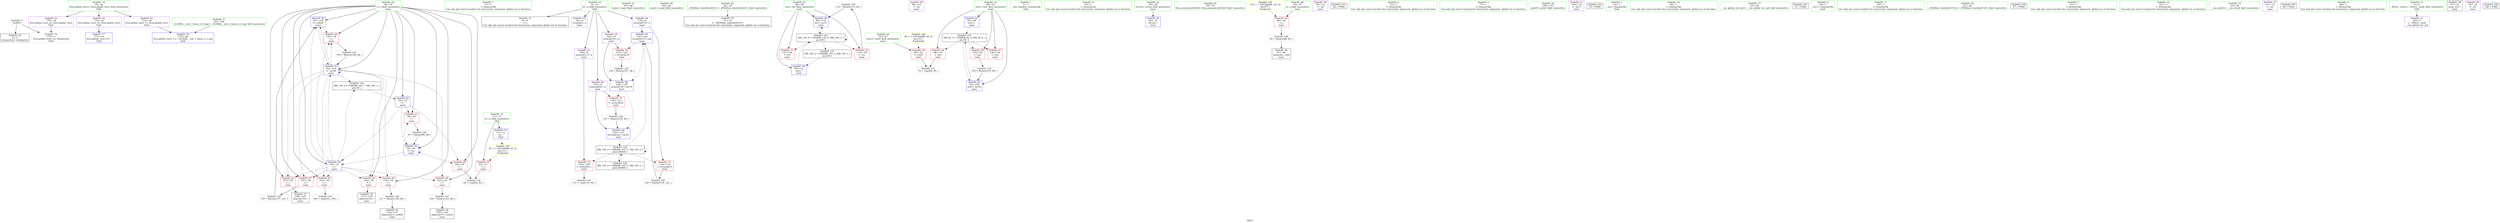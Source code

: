 digraph "SVFG" {
	label="SVFG";

	Node0x55c9289801b0 [shape=record,color=grey,label="{NodeID: 0\nNullPtr}"];
	Node0x55c9289801b0 -> Node0x55c928981590[style=solid];
	Node0x55c9289801b0 -> Node0x55c928984d90[style=solid];
	Node0x55c9289856b0 [shape=record,color=blue,label="{NodeID: 90\n54\<--138\ni\<--sub24\nmain\n}"];
	Node0x55c9289856b0 -> Node0x55c928984410[style=dashed];
	Node0x55c9289856b0 -> Node0x55c928985780[style=dashed];
	Node0x55c92896d2b0 [shape=record,color=green,label="{NodeID: 7\n75\<--1\n\<--dummyObj\nCan only get source location for instruction, argument, global var or function.}"];
	Node0x55c928980650 [shape=record,color=green,label="{NodeID: 14\n8\<--10\na\<--a_field_insensitive\nGlob }"];
	Node0x55c928980650 -> Node0x55c928981690[style=solid];
	Node0x55c928980650 -> Node0x55c928981e40[style=solid];
	Node0x55c928980650 -> Node0x55c928981f10[style=solid];
	Node0x55c928980650 -> Node0x55c928981fe0[style=solid];
	Node0x55c928980650 -> Node0x55c9289820b0[style=solid];
	Node0x55c928980650 -> Node0x55c928982180[style=solid];
	Node0x55c928980bb0 [shape=record,color=green,label="{NodeID: 21\n45\<--46\nmain\<--main_field_insensitive\n}"];
	Node0x55c928981190 [shape=record,color=green,label="{NodeID: 28\n63\<--64\nscanf\<--scanf_field_insensitive\n}"];
	Node0x55c928981860 [shape=record,color=black,label="{NodeID: 35\n31\<--32\n\<--_ZNSt8ios_base4InitD1Ev\nCan only get source location for instruction, argument, global var or function.}"];
	Node0x55c928987db0 [shape=record,color=grey,label="{NodeID: 125\n114 = Binary(113, 66, )\n}"];
	Node0x55c928987db0 -> Node0x55c928985370[style=solid];
	Node0x55c928981e40 [shape=record,color=purple,label="{NodeID: 42\n92\<--8\narrayidx\<--a\nmain\n}"];
	Node0x55c928988830 [shape=record,color=grey,label="{NodeID: 132\n84 = cmp(82, 83, )\n}"];
	Node0x55c928983410 [shape=record,color=purple,label="{NodeID: 49\n86\<--14\n\<--.str\nmain\n}"];
	Node0x55c928983a50 [shape=record,color=red,label="{NodeID: 56\n68\<--50\n\<--test\nmain\n}"];
	Node0x55c928983a50 -> Node0x55c9289886b0[style=solid];
	Node0x55c928984000 [shape=record,color=red,label="{NodeID: 63\n107\<--54\n\<--i\nmain\n}"];
	Node0x55c928984000 -> Node0x55c928981a30[style=solid];
	Node0x55c9289845b0 [shape=record,color=red,label="{NodeID: 70\n113\<--58\n\<--res\nmain\n}"];
	Node0x55c9289845b0 -> Node0x55c928987db0[style=solid];
	Node0x55c928984b90 [shape=record,color=blue,label="{NodeID: 77\n173\<--19\nllvm.global_ctors_0\<--\nGlob }"];
	Node0x55c9289851d0 [shape=record,color=blue,label="{NodeID: 84\n58\<--12\nres\<--\nmain\n}"];
	Node0x55c9289851d0 -> Node0x55c92898fe20[style=dashed];
	Node0x55c92896c630 [shape=record,color=green,label="{NodeID: 1\n7\<--1\n__dso_handle\<--dummyObj\nGlob }"];
	Node0x55c928985780 [shape=record,color=blue,label="{NodeID: 91\n54\<--143\ni\<--inc26\nmain\n}"];
	Node0x55c928985780 -> Node0x55c928983f30[style=dashed];
	Node0x55c928985780 -> Node0x55c928984000[style=dashed];
	Node0x55c928985780 -> Node0x55c9289840d0[style=dashed];
	Node0x55c928985780 -> Node0x55c9289841a0[style=dashed];
	Node0x55c928985780 -> Node0x55c928984270[style=dashed];
	Node0x55c928985780 -> Node0x55c928984340[style=dashed];
	Node0x55c928985780 -> Node0x55c928984410[style=dashed];
	Node0x55c928985780 -> Node0x55c9289856b0[style=dashed];
	Node0x55c928985780 -> Node0x55c928985780[style=dashed];
	Node0x55c928985780 -> Node0x55c92898db20[style=dashed];
	Node0x55c92897fc10 [shape=record,color=green,label="{NodeID: 8\n76\<--1\n\<--dummyObj\nCan only get source location for instruction, argument, global var or function.}"];
	Node0x55c9289806e0 [shape=record,color=green,label="{NodeID: 15\n11\<--13\nn\<--n_field_insensitive\nGlob }"];
	Node0x55c9289806e0 -> Node0x55c928983980[style=solid];
	Node0x55c9289806e0 -> Node0x55c928984a90[style=solid];
	Node0x55c928980cb0 [shape=record,color=green,label="{NodeID: 22\n48\<--49\nretval\<--retval_field_insensitive\nmain\n}"];
	Node0x55c928980cb0 -> Node0x55c928984e90[style=solid];
	Node0x55c928981290 [shape=record,color=green,label="{NodeID: 29\n78\<--79\nllvm.memset.p0i8.i64\<--llvm.memset.p0i8.i64_field_insensitive\n}"];
	Node0x55c9289874b0 [shape=record,color=grey,label="{NodeID: 119\n154 = Binary(153, 66, )\n}"];
	Node0x55c9289874b0 -> Node0x55c928985850[style=solid];
	Node0x55c928981960 [shape=record,color=black,label="{NodeID: 36\n91\<--89\nidxprom\<--add\nmain\n}"];
	Node0x55c928987f30 [shape=record,color=grey,label="{NodeID: 126\n131 = Binary(130, 66, )\n}"];
	Node0x55c928987f30 -> Node0x55c928981ca0[style=solid];
	Node0x55c928981f10 [shape=record,color=purple,label="{NodeID: 43\n109\<--8\narrayidx11\<--a\nmain\n}"];
	Node0x55c928981f10 -> Node0x55c928984750[style=solid];
	Node0x55c928982b70 [shape=record,color=grey,label="{NodeID: 133\n104 = cmp(103, 105, )\n}"];
	Node0x55c9289834e0 [shape=record,color=purple,label="{NodeID: 50\n93\<--14\n\<--.str\nmain\n}"];
	Node0x55c928983b20 [shape=record,color=red,label="{NodeID: 57\n146\<--50\n\<--test\nmain\n}"];
	Node0x55c9289840d0 [shape=record,color=red,label="{NodeID: 64\n116\<--54\n\<--i\nmain\n}"];
	Node0x55c9289840d0 -> Node0x55c928981b00[style=solid];
	Node0x55c928984680 [shape=record,color=red,label="{NodeID: 71\n147\<--58\n\<--res\nmain\n}"];
	Node0x55c928998490 [shape=record,color=black,label="{NodeID: 161\n62 = PHI()\n}"];
	Node0x55c928984c90 [shape=record,color=blue,label="{NodeID: 78\n174\<--20\nllvm.global_ctors_1\<--_GLOBAL__sub_I_Gassa_2_0.cpp\nGlob }"];
	Node0x55c9289852a0 [shape=record,color=blue,label="{NodeID: 85\n54\<--12\ni\<--\nmain\n}"];
	Node0x55c9289852a0 -> Node0x55c928983f30[style=dashed];
	Node0x55c9289852a0 -> Node0x55c928984000[style=dashed];
	Node0x55c9289852a0 -> Node0x55c9289840d0[style=dashed];
	Node0x55c9289852a0 -> Node0x55c9289841a0[style=dashed];
	Node0x55c9289852a0 -> Node0x55c928984270[style=dashed];
	Node0x55c9289852a0 -> Node0x55c928984340[style=dashed];
	Node0x55c9289852a0 -> Node0x55c928984410[style=dashed];
	Node0x55c9289852a0 -> Node0x55c9289856b0[style=dashed];
	Node0x55c9289852a0 -> Node0x55c928985780[style=dashed];
	Node0x55c9289852a0 -> Node0x55c92898db20[style=dashed];
	Node0x55c92896ae20 [shape=record,color=green,label="{NodeID: 2\n12\<--1\n\<--dummyObj\nCan only get source location for instruction, argument, global var or function.}"];
	Node0x55c928985850 [shape=record,color=blue,label="{NodeID: 92\n50\<--154\ntest\<--inc30\nmain\n}"];
	Node0x55c928985850 -> Node0x55c92898d620[style=dashed];
	Node0x55c92897fca0 [shape=record,color=green,label="{NodeID: 9\n77\<--1\n\<--dummyObj\nCan only get source location for instruction, argument, global var or function.}"];
	Node0x55c928980770 [shape=record,color=green,label="{NodeID: 16\n18\<--22\nllvm.global_ctors\<--llvm.global_ctors_field_insensitive\nGlob }"];
	Node0x55c928980770 -> Node0x55c928983680[style=solid];
	Node0x55c928980770 -> Node0x55c928983780[style=solid];
	Node0x55c928980770 -> Node0x55c928983880[style=solid];
	Node0x55c928980d80 [shape=record,color=green,label="{NodeID: 23\n50\<--51\ntest\<--test_field_insensitive\nmain\n}"];
	Node0x55c928980d80 -> Node0x55c928983a50[style=solid];
	Node0x55c928980d80 -> Node0x55c928983b20[style=solid];
	Node0x55c928980d80 -> Node0x55c928983bf0[style=solid];
	Node0x55c928980d80 -> Node0x55c928984f60[style=solid];
	Node0x55c928980d80 -> Node0x55c928985850[style=solid];
	Node0x55c928981390 [shape=record,color=green,label="{NodeID: 30\n150\<--151\nprintf\<--printf_field_insensitive\n}"];
	Node0x55c928987630 [shape=record,color=grey,label="{NodeID: 120\n120 = Binary(119, 121, )\n}"];
	Node0x55c928987630 -> Node0x55c928985440[style=solid];
	Node0x55c928981a30 [shape=record,color=black,label="{NodeID: 37\n108\<--107\nidxprom10\<--\nmain\n}"];
	Node0x55c9289880b0 [shape=record,color=grey,label="{NodeID: 127\n128 = Binary(127, 66, )\n}"];
	Node0x55c9289880b0 -> Node0x55c928985510[style=solid];
	Node0x55c928981fe0 [shape=record,color=purple,label="{NodeID: 44\n118\<--8\narrayidx15\<--a\nmain\n}"];
	Node0x55c928981fe0 -> Node0x55c928984820[style=solid];
	Node0x55c928981fe0 -> Node0x55c928985440[style=solid];
	Node0x55c9289835b0 [shape=record,color=purple,label="{NodeID: 51\n148\<--16\n\<--.str.1\nmain\n}"];
	Node0x55c928983bf0 [shape=record,color=red,label="{NodeID: 58\n153\<--50\n\<--test\nmain\n}"];
	Node0x55c928983bf0 -> Node0x55c9289874b0[style=solid];
	Node0x55c928991500 [shape=record,color=yellow,style=double,label="{NodeID: 148\n8V_1 = ENCHI(MR_8V_0)\npts\{53 \}\nFun[main]}"];
	Node0x55c928991500 -> Node0x55c928983cc0[style=dashed];
	Node0x55c9289841a0 [shape=record,color=red,label="{NodeID: 65\n123\<--54\n\<--i\nmain\n}"];
	Node0x55c9289841a0 -> Node0x55c9289877b0[style=solid];
	Node0x55c928984750 [shape=record,color=red,label="{NodeID: 72\n110\<--109\n\<--arrayidx11\nmain\n}"];
	Node0x55c928984750 -> Node0x55c928988530[style=solid];
	Node0x55c928997ac0 [shape=record,color=black,label="{NodeID: 162\n30 = PHI()\n}"];
	Node0x55c928984d90 [shape=record,color=blue, style = dotted,label="{NodeID: 79\n175\<--3\nllvm.global_ctors_2\<--dummyVal\nGlob }"];
	Node0x55c928985370 [shape=record,color=blue,label="{NodeID: 86\n58\<--114\nres\<--inc13\nmain\n}"];
	Node0x55c928985370 -> Node0x55c92898fe20[style=dashed];
	Node0x55c92896c060 [shape=record,color=green,label="{NodeID: 3\n14\<--1\n.str\<--dummyObj\nGlob }"];
	Node0x55c92897fd70 [shape=record,color=green,label="{NodeID: 10\n90\<--1\n\<--dummyObj\nCan only get source location for instruction, argument, global var or function.}"];
	Node0x55c928980840 [shape=record,color=green,label="{NodeID: 17\n23\<--24\n__cxx_global_var_init\<--__cxx_global_var_init_field_insensitive\n}"];
	Node0x55c928980e50 [shape=record,color=green,label="{NodeID: 24\n52\<--53\ntests\<--tests_field_insensitive\nmain\n}"];
	Node0x55c928980e50 -> Node0x55c928983cc0[style=solid];
	Node0x55c928981490 [shape=record,color=green,label="{NodeID: 31\n20\<--169\n_GLOBAL__sub_I_Gassa_2_0.cpp\<--_GLOBAL__sub_I_Gassa_2_0.cpp_field_insensitive\n}"];
	Node0x55c928981490 -> Node0x55c928984c90[style=solid];
	Node0x55c9289877b0 [shape=record,color=grey,label="{NodeID: 121\n124 = Binary(123, 66, )\n}"];
	Node0x55c9289877b0 -> Node0x55c928981bd0[style=solid];
	Node0x55c928981b00 [shape=record,color=black,label="{NodeID: 38\n117\<--116\nidxprom14\<--\nmain\n}"];
	Node0x55c928988230 [shape=record,color=grey,label="{NodeID: 128\n89 = Binary(88, 90, )\n}"];
	Node0x55c928988230 -> Node0x55c928981960[style=solid];
	Node0x55c9289820b0 [shape=record,color=purple,label="{NodeID: 45\n126\<--8\narrayidx18\<--a\nmain\n}"];
	Node0x55c9289820b0 -> Node0x55c9289848f0[style=solid];
	Node0x55c9289820b0 -> Node0x55c928985510[style=solid];
	Node0x55c92898d620 [shape=record,color=black,label="{NodeID: 135\nMR_6V_3 = PHI(MR_6V_4, MR_6V_2, )\npts\{51 \}\n}"];
	Node0x55c92898d620 -> Node0x55c928983a50[style=dashed];
	Node0x55c92898d620 -> Node0x55c928983b20[style=dashed];
	Node0x55c92898d620 -> Node0x55c928983bf0[style=dashed];
	Node0x55c92898d620 -> Node0x55c928985850[style=dashed];
	Node0x55c928983680 [shape=record,color=purple,label="{NodeID: 52\n173\<--18\nllvm.global_ctors_0\<--llvm.global_ctors\nGlob }"];
	Node0x55c928983680 -> Node0x55c928984b90[style=solid];
	Node0x55c928983cc0 [shape=record,color=red,label="{NodeID: 59\n69\<--52\n\<--tests\nmain\n}"];
	Node0x55c928983cc0 -> Node0x55c9289886b0[style=solid];
	Node0x55c928984270 [shape=record,color=red,label="{NodeID: 66\n130\<--54\n\<--i\nmain\n}"];
	Node0x55c928984270 -> Node0x55c928987f30[style=solid];
	Node0x55c928984820 [shape=record,color=red,label="{NodeID: 73\n119\<--118\n\<--arrayidx15\nmain\n}"];
	Node0x55c928984820 -> Node0x55c928987630[style=solid];
	Node0x55c928997bc0 [shape=record,color=black,label="{NodeID: 163\n73 = PHI()\n}"];
	Node0x55c928984e90 [shape=record,color=blue,label="{NodeID: 80\n48\<--12\nretval\<--\nmain\n}"];
	Node0x55c928985440 [shape=record,color=blue,label="{NodeID: 87\n118\<--120\narrayidx15\<--sub\nmain\n}"];
	Node0x55c928985440 -> Node0x55c9289848f0[style=dashed];
	Node0x55c928985440 -> Node0x55c928985510[style=dashed];
	Node0x55c92896bda0 [shape=record,color=green,label="{NodeID: 4\n16\<--1\n.str.1\<--dummyObj\nGlob }"];
	Node0x55c92896c720 [shape=record,color=green,label="{NodeID: 11\n105\<--1\n\<--dummyObj\nCan only get source location for instruction, argument, global var or function.}"];
	Node0x55c928980910 [shape=record,color=green,label="{NodeID: 18\n27\<--28\n_ZNSt8ios_base4InitC1Ev\<--_ZNSt8ios_base4InitC1Ev_field_insensitive\n}"];
	Node0x55c928980f20 [shape=record,color=green,label="{NodeID: 25\n54\<--55\ni\<--i_field_insensitive\nmain\n}"];
	Node0x55c928980f20 -> Node0x55c928983d90[style=solid];
	Node0x55c928980f20 -> Node0x55c928983e60[style=solid];
	Node0x55c928980f20 -> Node0x55c928983f30[style=solid];
	Node0x55c928980f20 -> Node0x55c928984000[style=solid];
	Node0x55c928980f20 -> Node0x55c9289840d0[style=solid];
	Node0x55c928980f20 -> Node0x55c9289841a0[style=solid];
	Node0x55c928980f20 -> Node0x55c928984270[style=solid];
	Node0x55c928980f20 -> Node0x55c928984340[style=solid];
	Node0x55c928980f20 -> Node0x55c928984410[style=solid];
	Node0x55c928980f20 -> Node0x55c928985030[style=solid];
	Node0x55c928980f20 -> Node0x55c928985100[style=solid];
	Node0x55c928980f20 -> Node0x55c9289852a0[style=solid];
	Node0x55c928980f20 -> Node0x55c9289856b0[style=solid];
	Node0x55c928980f20 -> Node0x55c928985780[style=solid];
	Node0x55c928981590 [shape=record,color=black,label="{NodeID: 32\n2\<--3\ndummyVal\<--dummyVal\n}"];
	Node0x55c928987930 [shape=record,color=grey,label="{NodeID: 122\n143 = Binary(142, 66, )\n}"];
	Node0x55c928987930 -> Node0x55c928985780[style=solid];
	Node0x55c928981bd0 [shape=record,color=black,label="{NodeID: 39\n125\<--124\nidxprom17\<--sub16\nmain\n}"];
	Node0x55c9289883b0 [shape=record,color=grey,label="{NodeID: 129\n97 = Binary(96, 66, )\n}"];
	Node0x55c9289883b0 -> Node0x55c928985100[style=solid];
	Node0x55c928982180 [shape=record,color=purple,label="{NodeID: 46\n133\<--8\narrayidx22\<--a\nmain\n}"];
	Node0x55c928982180 -> Node0x55c9289849c0[style=solid];
	Node0x55c928982180 -> Node0x55c9289855e0[style=solid];
	Node0x55c92898db20 [shape=record,color=black,label="{NodeID: 136\nMR_10V_2 = PHI(MR_10V_7, MR_10V_1, )\npts\{55 \}\n}"];
	Node0x55c92898db20 -> Node0x55c928985030[style=dashed];
	Node0x55c928983780 [shape=record,color=purple,label="{NodeID: 53\n174\<--18\nllvm.global_ctors_1\<--llvm.global_ctors\nGlob }"];
	Node0x55c928983780 -> Node0x55c928984c90[style=solid];
	Node0x55c92898fe20 [shape=record,color=black,label="{NodeID: 143\nMR_14V_4 = PHI(MR_14V_6, MR_14V_3, )\npts\{59 \}\n}"];
	Node0x55c92898fe20 -> Node0x55c9289845b0[style=dashed];
	Node0x55c92898fe20 -> Node0x55c928984680[style=dashed];
	Node0x55c92898fe20 -> Node0x55c928985370[style=dashed];
	Node0x55c92898fe20 -> Node0x55c92898e020[style=dashed];
	Node0x55c92898fe20 -> Node0x55c92898fe20[style=dashed];
	Node0x55c928983d90 [shape=record,color=red,label="{NodeID: 60\n82\<--54\n\<--i\nmain\n}"];
	Node0x55c928983d90 -> Node0x55c928988830[style=solid];
	Node0x55c9289916c0 [shape=record,color=yellow,style=double,label="{NodeID: 150\n12V_1 = ENCHI(MR_12V_0)\npts\{57 \}\nFun[main]}"];
	Node0x55c9289916c0 -> Node0x55c9289844e0[style=dashed];
	Node0x55c928984340 [shape=record,color=red,label="{NodeID: 67\n137\<--54\n\<--i\nmain\n}"];
	Node0x55c928984340 -> Node0x55c928987ab0[style=solid];
	Node0x55c9289848f0 [shape=record,color=red,label="{NodeID: 74\n127\<--126\n\<--arrayidx18\nmain\n}"];
	Node0x55c9289848f0 -> Node0x55c9289880b0[style=solid];
	Node0x55c928997cc0 [shape=record,color=black,label="{NodeID: 164\n87 = PHI()\n}"];
	Node0x55c928984f60 [shape=record,color=blue,label="{NodeID: 81\n50\<--66\ntest\<--\nmain\n}"];
	Node0x55c928984f60 -> Node0x55c92898d620[style=dashed];
	Node0x55c928985510 [shape=record,color=blue,label="{NodeID: 88\n126\<--128\narrayidx18\<--inc19\nmain\n}"];
	Node0x55c928985510 -> Node0x55c9289849c0[style=dashed];
	Node0x55c928985510 -> Node0x55c9289855e0[style=dashed];
	Node0x55c92896c160 [shape=record,color=green,label="{NodeID: 5\n19\<--1\n\<--dummyObj\nCan only get source location for instruction, argument, global var or function.}"];
	Node0x55c92896c7f0 [shape=record,color=green,label="{NodeID: 12\n121\<--1\n\<--dummyObj\nCan only get source location for instruction, argument, global var or function.}"];
	Node0x55c9289809e0 [shape=record,color=green,label="{NodeID: 19\n33\<--34\n__cxa_atexit\<--__cxa_atexit_field_insensitive\n}"];
	Node0x55c928980ff0 [shape=record,color=green,label="{NodeID: 26\n56\<--57\nj\<--j_field_insensitive\nmain\n}"];
	Node0x55c928980ff0 -> Node0x55c9289844e0[style=solid];
	Node0x55c928981690 [shape=record,color=black,label="{NodeID: 33\n9\<--8\n\<--a\nCan only get source location for instruction, argument, global var or function.}"];
	Node0x55c928987ab0 [shape=record,color=grey,label="{NodeID: 123\n138 = Binary(137, 121, )\n}"];
	Node0x55c928987ab0 -> Node0x55c9289856b0[style=solid];
	Node0x55c928981ca0 [shape=record,color=black,label="{NodeID: 40\n132\<--131\nidxprom21\<--add20\nmain\n}"];
	Node0x55c928988530 [shape=record,color=grey,label="{NodeID: 130\n111 = cmp(110, 66, )\n}"];
	Node0x55c928982250 [shape=record,color=purple,label="{NodeID: 47\n61\<--14\n\<--.str\nmain\n}"];
	Node0x55c92898e020 [shape=record,color=black,label="{NodeID: 137\nMR_14V_2 = PHI(MR_14V_4, MR_14V_1, )\npts\{59 \}\n}"];
	Node0x55c92898e020 -> Node0x55c9289851d0[style=dashed];
	Node0x55c928983880 [shape=record,color=purple,label="{NodeID: 54\n175\<--18\nllvm.global_ctors_2\<--llvm.global_ctors\nGlob }"];
	Node0x55c928983880 -> Node0x55c928984d90[style=solid];
	Node0x55c928990320 [shape=record,color=black,label="{NodeID: 144\nMR_16V_3 = PHI(MR_16V_7, MR_16V_2, )\npts\{100000 \}\n}"];
	Node0x55c928990320 -> Node0x55c928984750[style=dashed];
	Node0x55c928990320 -> Node0x55c928984820[style=dashed];
	Node0x55c928990320 -> Node0x55c928985440[style=dashed];
	Node0x55c928990320 -> Node0x55c92898e520[style=dashed];
	Node0x55c928990320 -> Node0x55c928990320[style=dashed];
	Node0x55c928983e60 [shape=record,color=red,label="{NodeID: 61\n96\<--54\n\<--i\nmain\n}"];
	Node0x55c928983e60 -> Node0x55c9289883b0[style=solid];
	Node0x55c928984410 [shape=record,color=red,label="{NodeID: 68\n142\<--54\n\<--i\nmain\n}"];
	Node0x55c928984410 -> Node0x55c928987930[style=solid];
	Node0x55c9289849c0 [shape=record,color=red,label="{NodeID: 75\n134\<--133\n\<--arrayidx22\nmain\n}"];
	Node0x55c9289849c0 -> Node0x55c928987c30[style=solid];
	Node0x55c928997dc0 [shape=record,color=black,label="{NodeID: 165\n94 = PHI()\n}"];
	Node0x55c928985030 [shape=record,color=blue,label="{NodeID: 82\n54\<--12\ni\<--\nmain\n}"];
	Node0x55c928985030 -> Node0x55c928983d90[style=dashed];
	Node0x55c928985030 -> Node0x55c928983e60[style=dashed];
	Node0x55c928985030 -> Node0x55c928985100[style=dashed];
	Node0x55c928985030 -> Node0x55c9289852a0[style=dashed];
	Node0x55c9289855e0 [shape=record,color=blue,label="{NodeID: 89\n133\<--135\narrayidx22\<--inc23\nmain\n}"];
	Node0x55c9289855e0 -> Node0x55c928990320[style=dashed];
	Node0x55c92896c330 [shape=record,color=green,label="{NodeID: 6\n66\<--1\n\<--dummyObj\nCan only get source location for instruction, argument, global var or function.}"];
	Node0x55c92896c8c0 [shape=record,color=green,label="{NodeID: 13\n4\<--6\n_ZStL8__ioinit\<--_ZStL8__ioinit_field_insensitive\nGlob }"];
	Node0x55c92896c8c0 -> Node0x55c928981d70[style=solid];
	Node0x55c928980ab0 [shape=record,color=green,label="{NodeID: 20\n32\<--38\n_ZNSt8ios_base4InitD1Ev\<--_ZNSt8ios_base4InitD1Ev_field_insensitive\n}"];
	Node0x55c928980ab0 -> Node0x55c928981860[style=solid];
	Node0x55c9289810c0 [shape=record,color=green,label="{NodeID: 27\n58\<--59\nres\<--res_field_insensitive\nmain\n}"];
	Node0x55c9289810c0 -> Node0x55c9289845b0[style=solid];
	Node0x55c9289810c0 -> Node0x55c928984680[style=solid];
	Node0x55c9289810c0 -> Node0x55c9289851d0[style=solid];
	Node0x55c9289810c0 -> Node0x55c928985370[style=solid];
	Node0x55c928981790 [shape=record,color=black,label="{NodeID: 34\n47\<--12\nmain_ret\<--\nmain\n}"];
	Node0x55c928987c30 [shape=record,color=grey,label="{NodeID: 124\n135 = Binary(134, 66, )\n}"];
	Node0x55c928987c30 -> Node0x55c9289855e0[style=solid];
	Node0x55c928981d70 [shape=record,color=purple,label="{NodeID: 41\n29\<--4\n\<--_ZStL8__ioinit\n__cxx_global_var_init\n}"];
	Node0x55c9289886b0 [shape=record,color=grey,label="{NodeID: 131\n70 = cmp(68, 69, )\n}"];
	Node0x55c928983340 [shape=record,color=purple,label="{NodeID: 48\n72\<--14\n\<--.str\nmain\n}"];
	Node0x55c92898e520 [shape=record,color=black,label="{NodeID: 138\nMR_16V_2 = PHI(MR_16V_3, MR_16V_1, )\npts\{100000 \}\n}"];
	Node0x55c92898e520 -> Node0x55c928990320[style=dashed];
	Node0x55c928983980 [shape=record,color=red,label="{NodeID: 55\n83\<--11\n\<--n\nmain\n}"];
	Node0x55c928983980 -> Node0x55c928988830[style=solid];
	Node0x55c928990820 [shape=record,color=yellow,style=double,label="{NodeID: 145\n2V_1 = ENCHI(MR_2V_0)\npts\{13 \}\nFun[main]}"];
	Node0x55c928990820 -> Node0x55c928983980[style=dashed];
	Node0x55c928983f30 [shape=record,color=red,label="{NodeID: 62\n103\<--54\n\<--i\nmain\n}"];
	Node0x55c928983f30 -> Node0x55c928982b70[style=solid];
	Node0x55c9289844e0 [shape=record,color=red,label="{NodeID: 69\n88\<--56\n\<--j\nmain\n}"];
	Node0x55c9289844e0 -> Node0x55c928988230[style=solid];
	Node0x55c928984a90 [shape=record,color=blue,label="{NodeID: 76\n11\<--12\nn\<--\nGlob }"];
	Node0x55c928984a90 -> Node0x55c928990820[style=dashed];
	Node0x55c928997ec0 [shape=record,color=black,label="{NodeID: 166\n149 = PHI()\n}"];
	Node0x55c928985100 [shape=record,color=blue,label="{NodeID: 83\n54\<--97\ni\<--inc\nmain\n}"];
	Node0x55c928985100 -> Node0x55c928983d90[style=dashed];
	Node0x55c928985100 -> Node0x55c928983e60[style=dashed];
	Node0x55c928985100 -> Node0x55c928985100[style=dashed];
	Node0x55c928985100 -> Node0x55c9289852a0[style=dashed];
}
